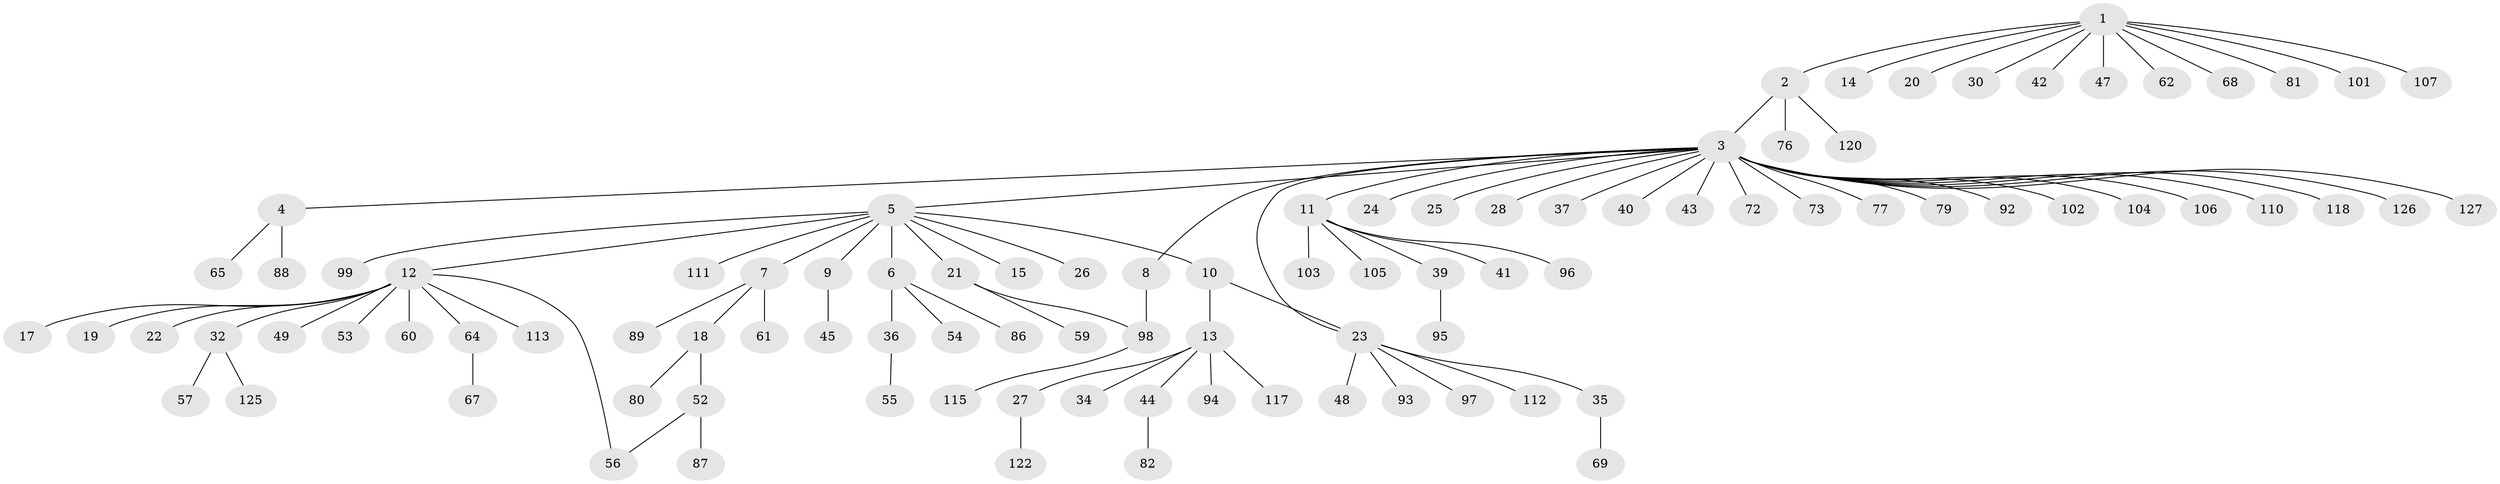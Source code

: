 // original degree distribution, {12: 0.015748031496062992, 5: 0.031496062992125984, 24: 0.007874015748031496, 2: 0.1968503937007874, 4: 0.015748031496062992, 3: 0.10236220472440945, 10: 0.007874015748031496, 1: 0.6141732283464567, 7: 0.007874015748031496}
// Generated by graph-tools (version 1.1) at 2025/11/02/27/25 16:11:14]
// undirected, 97 vertices, 99 edges
graph export_dot {
graph [start="1"]
  node [color=gray90,style=filled];
  1 [super="+116"];
  2 [super="+71"];
  3 [super="+31"];
  4 [super="+50"];
  5 [super="+114"];
  6 [super="+83"];
  7 [super="+33"];
  8;
  9;
  10;
  11 [super="+74"];
  12 [super="+29"];
  13 [super="+16"];
  14 [super="+119"];
  15;
  17 [super="+109"];
  18 [super="+58"];
  19;
  20;
  21 [super="+100"];
  22 [super="+85"];
  23 [super="+66"];
  24 [super="+90"];
  25 [super="+63"];
  26 [super="+108"];
  27 [super="+38"];
  28;
  30 [super="+84"];
  32 [super="+46"];
  34;
  35;
  36;
  37;
  39 [super="+70"];
  40;
  41;
  42;
  43;
  44 [super="+51"];
  45;
  47 [super="+78"];
  48;
  49;
  52;
  53;
  54;
  55;
  56 [super="+75"];
  57;
  59;
  60;
  61;
  62;
  64;
  65;
  67;
  68;
  69;
  72;
  73;
  76;
  77;
  79;
  80 [super="+91"];
  81;
  82;
  86;
  87;
  88;
  89;
  92;
  93;
  94;
  95 [super="+123"];
  96;
  97;
  98 [super="+124"];
  99;
  101;
  102;
  103;
  104;
  105;
  106;
  107;
  110;
  111;
  112;
  113;
  115 [super="+121"];
  117;
  118;
  120;
  122;
  125;
  126;
  127;
  1 -- 2;
  1 -- 14;
  1 -- 20;
  1 -- 30;
  1 -- 42;
  1 -- 47;
  1 -- 62;
  1 -- 68;
  1 -- 81;
  1 -- 101;
  1 -- 107;
  2 -- 3;
  2 -- 76;
  2 -- 120;
  3 -- 4;
  3 -- 5;
  3 -- 8;
  3 -- 11;
  3 -- 23 [weight=2];
  3 -- 24;
  3 -- 25;
  3 -- 28;
  3 -- 37;
  3 -- 40;
  3 -- 43;
  3 -- 72;
  3 -- 73;
  3 -- 77;
  3 -- 92;
  3 -- 104;
  3 -- 106;
  3 -- 110;
  3 -- 118;
  3 -- 126;
  3 -- 127;
  3 -- 102;
  3 -- 79;
  4 -- 88;
  4 -- 65;
  5 -- 6;
  5 -- 7;
  5 -- 9;
  5 -- 10;
  5 -- 12;
  5 -- 15;
  5 -- 21;
  5 -- 26;
  5 -- 99;
  5 -- 111;
  6 -- 36;
  6 -- 54;
  6 -- 86;
  7 -- 18;
  7 -- 89;
  7 -- 61;
  8 -- 98;
  9 -- 45;
  10 -- 13;
  10 -- 23;
  11 -- 39;
  11 -- 41;
  11 -- 103;
  11 -- 96;
  11 -- 105;
  12 -- 17;
  12 -- 19;
  12 -- 22;
  12 -- 32;
  12 -- 53;
  12 -- 60;
  12 -- 113;
  12 -- 64;
  12 -- 49;
  12 -- 56;
  13 -- 27;
  13 -- 44;
  13 -- 117;
  13 -- 34;
  13 -- 94;
  18 -- 52;
  18 -- 80;
  21 -- 59;
  21 -- 98;
  23 -- 35;
  23 -- 48;
  23 -- 97;
  23 -- 112;
  23 -- 93;
  27 -- 122;
  32 -- 125;
  32 -- 57;
  35 -- 69;
  36 -- 55;
  39 -- 95;
  44 -- 82;
  52 -- 56;
  52 -- 87;
  64 -- 67;
  98 -- 115;
}
